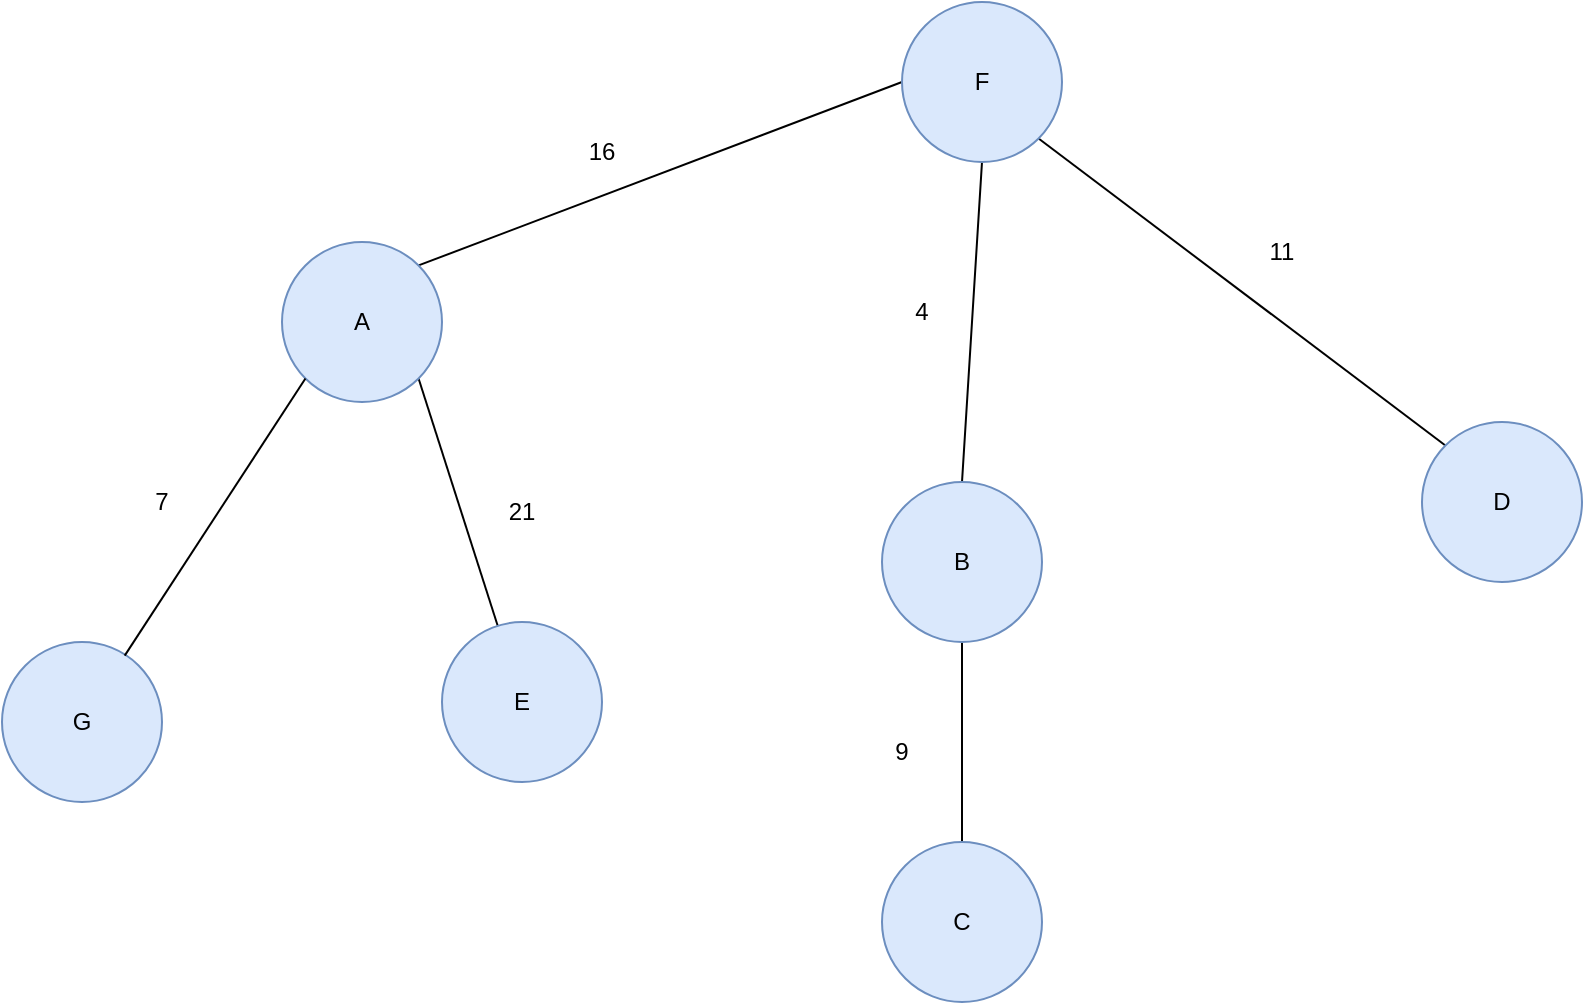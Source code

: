 <mxfile version="24.4.9" type="device">
  <diagram name="Page-1" id="Se_ml5LRYys2MUGXZMon">
    <mxGraphModel dx="2048" dy="759" grid="1" gridSize="10" guides="1" tooltips="1" connect="1" arrows="1" fold="1" page="1" pageScale="1" pageWidth="827" pageHeight="1169" math="0" shadow="0">
      <root>
        <mxCell id="0" />
        <mxCell id="1" parent="0" />
        <mxCell id="aW0WmloWBGb6vo49M7C3-17" style="rounded=0;orthogonalLoop=1;jettySize=auto;html=1;exitX=1;exitY=0;exitDx=0;exitDy=0;entryX=0;entryY=0.5;entryDx=0;entryDy=0;endArrow=none;endFill=0;" edge="1" parent="1" source="aW0WmloWBGb6vo49M7C3-1" target="aW0WmloWBGb6vo49M7C3-7">
          <mxGeometry relative="1" as="geometry" />
        </mxCell>
        <mxCell id="aW0WmloWBGb6vo49M7C3-21" style="rounded=0;orthogonalLoop=1;jettySize=auto;html=1;exitX=1;exitY=1;exitDx=0;exitDy=0;endArrow=none;endFill=0;" edge="1" parent="1" source="aW0WmloWBGb6vo49M7C3-1" target="aW0WmloWBGb6vo49M7C3-5">
          <mxGeometry relative="1" as="geometry" />
        </mxCell>
        <mxCell id="aW0WmloWBGb6vo49M7C3-1" value="A" style="ellipse;whiteSpace=wrap;html=1;aspect=fixed;fillColor=#dae8fc;strokeColor=#6c8ebf;" vertex="1" parent="1">
          <mxGeometry x="80" y="190" width="80" height="80" as="geometry" />
        </mxCell>
        <mxCell id="aW0WmloWBGb6vo49M7C3-18" style="rounded=0;orthogonalLoop=1;jettySize=auto;html=1;exitX=0.5;exitY=0;exitDx=0;exitDy=0;entryX=0.5;entryY=1;entryDx=0;entryDy=0;endArrow=none;endFill=0;" edge="1" parent="1" source="aW0WmloWBGb6vo49M7C3-2" target="aW0WmloWBGb6vo49M7C3-7">
          <mxGeometry relative="1" as="geometry" />
        </mxCell>
        <mxCell id="aW0WmloWBGb6vo49M7C3-20" style="rounded=0;orthogonalLoop=1;jettySize=auto;html=1;exitX=0.5;exitY=1;exitDx=0;exitDy=0;entryX=0.5;entryY=0;entryDx=0;entryDy=0;endArrow=none;endFill=0;" edge="1" parent="1" source="aW0WmloWBGb6vo49M7C3-2" target="aW0WmloWBGb6vo49M7C3-3">
          <mxGeometry relative="1" as="geometry" />
        </mxCell>
        <mxCell id="aW0WmloWBGb6vo49M7C3-2" value="B" style="ellipse;whiteSpace=wrap;html=1;aspect=fixed;fillColor=#dae8fc;strokeColor=#6c8ebf;" vertex="1" parent="1">
          <mxGeometry x="380" y="310" width="80" height="80" as="geometry" />
        </mxCell>
        <mxCell id="aW0WmloWBGb6vo49M7C3-3" value="C" style="ellipse;whiteSpace=wrap;html=1;aspect=fixed;fillColor=#dae8fc;strokeColor=#6c8ebf;" vertex="1" parent="1">
          <mxGeometry x="380" y="490" width="80" height="80" as="geometry" />
        </mxCell>
        <mxCell id="aW0WmloWBGb6vo49M7C3-19" style="rounded=0;orthogonalLoop=1;jettySize=auto;html=1;exitX=0;exitY=0;exitDx=0;exitDy=0;entryX=1;entryY=1;entryDx=0;entryDy=0;endArrow=none;endFill=0;" edge="1" parent="1" source="aW0WmloWBGb6vo49M7C3-4" target="aW0WmloWBGb6vo49M7C3-7">
          <mxGeometry relative="1" as="geometry" />
        </mxCell>
        <mxCell id="aW0WmloWBGb6vo49M7C3-4" value="D" style="ellipse;whiteSpace=wrap;html=1;aspect=fixed;fillColor=#dae8fc;strokeColor=#6c8ebf;" vertex="1" parent="1">
          <mxGeometry x="650" y="280" width="80" height="80" as="geometry" />
        </mxCell>
        <mxCell id="aW0WmloWBGb6vo49M7C3-5" value="E" style="ellipse;whiteSpace=wrap;html=1;aspect=fixed;fillColor=#dae8fc;strokeColor=#6c8ebf;" vertex="1" parent="1">
          <mxGeometry x="160" y="380" width="80" height="80" as="geometry" />
        </mxCell>
        <mxCell id="aW0WmloWBGb6vo49M7C3-6" value="G" style="ellipse;whiteSpace=wrap;html=1;aspect=fixed;fillColor=#dae8fc;strokeColor=#6c8ebf;" vertex="1" parent="1">
          <mxGeometry x="-60" y="390" width="80" height="80" as="geometry" />
        </mxCell>
        <mxCell id="aW0WmloWBGb6vo49M7C3-7" value="F" style="ellipse;whiteSpace=wrap;html=1;aspect=fixed;fillColor=#dae8fc;strokeColor=#6c8ebf;" vertex="1" parent="1">
          <mxGeometry x="390" y="70" width="80" height="80" as="geometry" />
        </mxCell>
        <mxCell id="aW0WmloWBGb6vo49M7C3-22" style="rounded=0;orthogonalLoop=1;jettySize=auto;html=1;exitX=0;exitY=1;exitDx=0;exitDy=0;entryX=0.767;entryY=0.085;entryDx=0;entryDy=0;entryPerimeter=0;endArrow=none;endFill=0;" edge="1" parent="1" source="aW0WmloWBGb6vo49M7C3-1" target="aW0WmloWBGb6vo49M7C3-6">
          <mxGeometry relative="1" as="geometry" />
        </mxCell>
        <mxCell id="aW0WmloWBGb6vo49M7C3-23" value="16" style="text;html=1;align=center;verticalAlign=middle;whiteSpace=wrap;rounded=0;" vertex="1" parent="1">
          <mxGeometry x="210" y="130" width="60" height="30" as="geometry" />
        </mxCell>
        <mxCell id="aW0WmloWBGb6vo49M7C3-24" value="11" style="text;html=1;align=center;verticalAlign=middle;whiteSpace=wrap;rounded=0;" vertex="1" parent="1">
          <mxGeometry x="550" y="180" width="60" height="30" as="geometry" />
        </mxCell>
        <mxCell id="aW0WmloWBGb6vo49M7C3-25" value="4" style="text;html=1;align=center;verticalAlign=middle;whiteSpace=wrap;rounded=0;" vertex="1" parent="1">
          <mxGeometry x="370" y="210" width="60" height="30" as="geometry" />
        </mxCell>
        <mxCell id="aW0WmloWBGb6vo49M7C3-26" value="7" style="text;html=1;align=center;verticalAlign=middle;whiteSpace=wrap;rounded=0;" vertex="1" parent="1">
          <mxGeometry x="-10" y="305" width="60" height="30" as="geometry" />
        </mxCell>
        <mxCell id="aW0WmloWBGb6vo49M7C3-27" value="21" style="text;html=1;align=center;verticalAlign=middle;whiteSpace=wrap;rounded=0;" vertex="1" parent="1">
          <mxGeometry x="170" y="310" width="60" height="30" as="geometry" />
        </mxCell>
        <mxCell id="aW0WmloWBGb6vo49M7C3-28" value="9" style="text;html=1;align=center;verticalAlign=middle;whiteSpace=wrap;rounded=0;" vertex="1" parent="1">
          <mxGeometry x="360" y="430" width="60" height="30" as="geometry" />
        </mxCell>
      </root>
    </mxGraphModel>
  </diagram>
</mxfile>
